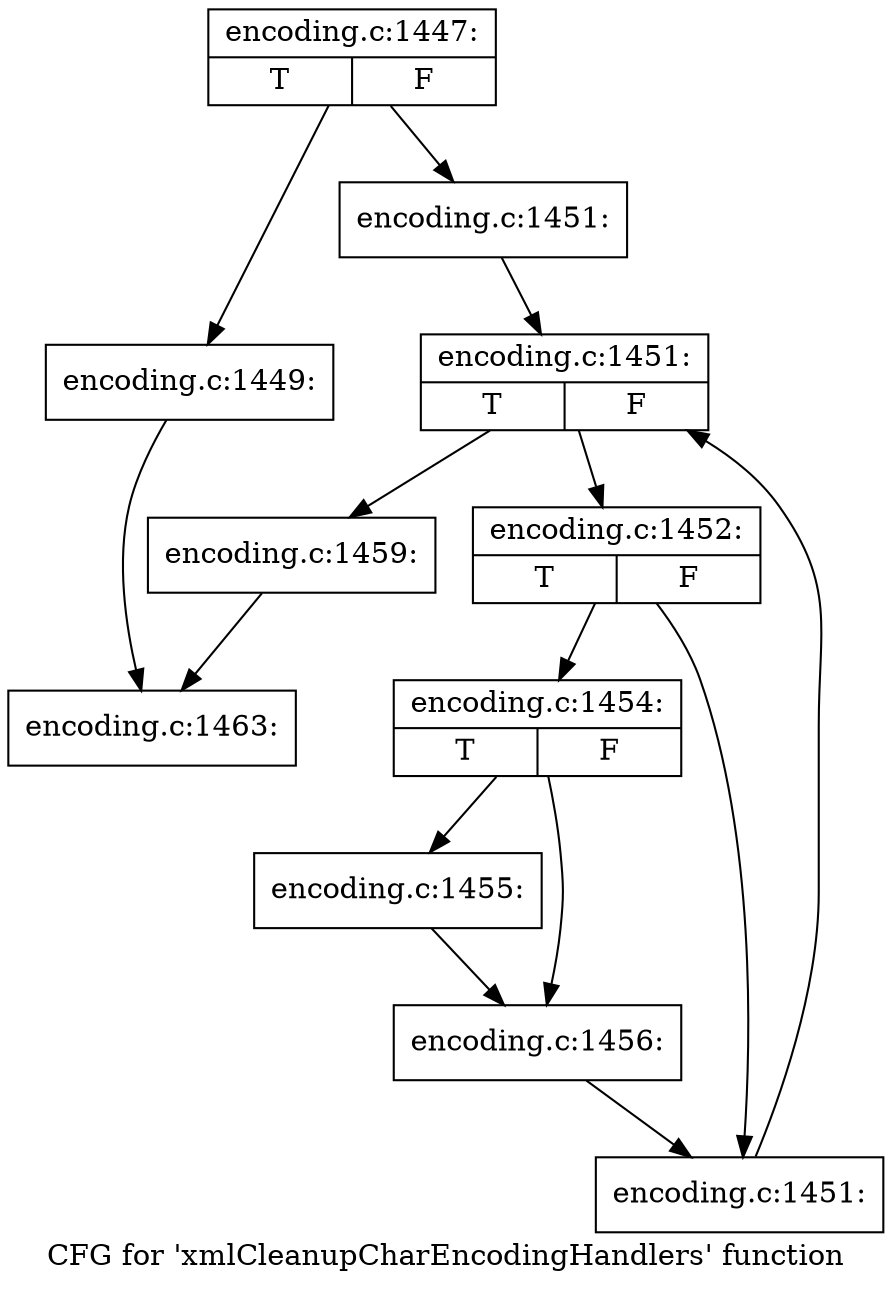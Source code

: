 digraph "CFG for 'xmlCleanupCharEncodingHandlers' function" {
	label="CFG for 'xmlCleanupCharEncodingHandlers' function";

	Node0x469eb20 [shape=record,label="{encoding.c:1447:|{<s0>T|<s1>F}}"];
	Node0x469eb20 -> Node0x46a02f0;
	Node0x469eb20 -> Node0x4699e10;
	Node0x46a02f0 [shape=record,label="{encoding.c:1449:}"];
	Node0x46a02f0 -> Node0x4580c10;
	Node0x4699e10 [shape=record,label="{encoding.c:1451:}"];
	Node0x4699e10 -> Node0x46a1510;
	Node0x46a1510 [shape=record,label="{encoding.c:1451:|{<s0>T|<s1>F}}"];
	Node0x46a1510 -> Node0x46a16c0;
	Node0x46a1510 -> Node0x469a210;
	Node0x46a16c0 [shape=record,label="{encoding.c:1452:|{<s0>T|<s1>F}}"];
	Node0x46a16c0 -> Node0x46326e0;
	Node0x46a16c0 -> Node0x46a1960;
	Node0x46326e0 [shape=record,label="{encoding.c:1454:|{<s0>T|<s1>F}}"];
	Node0x46326e0 -> Node0x46a1e50;
	Node0x46326e0 -> Node0x46a1ea0;
	Node0x46a1e50 [shape=record,label="{encoding.c:1455:}"];
	Node0x46a1e50 -> Node0x46a1ea0;
	Node0x46a1ea0 [shape=record,label="{encoding.c:1456:}"];
	Node0x46a1ea0 -> Node0x46a1960;
	Node0x46a1960 [shape=record,label="{encoding.c:1451:}"];
	Node0x46a1960 -> Node0x46a1510;
	Node0x469a210 [shape=record,label="{encoding.c:1459:}"];
	Node0x469a210 -> Node0x4580c10;
	Node0x4580c10 [shape=record,label="{encoding.c:1463:}"];
}
